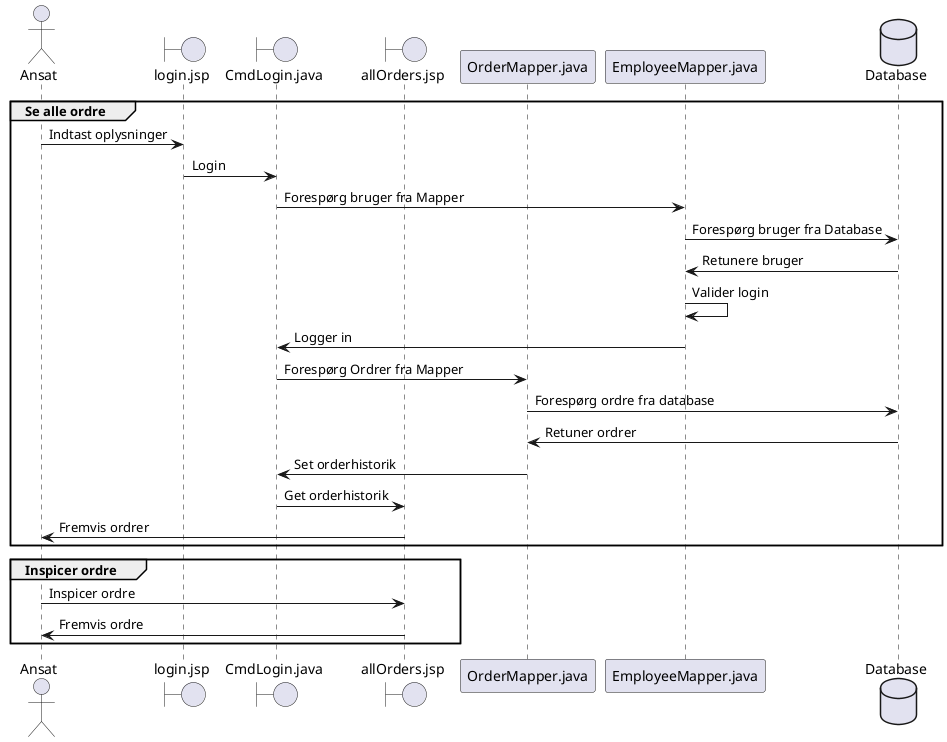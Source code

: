 @startuml

actor Ansat
boundary "login.jsp" as LI
boundary "CmdLogin.java" as CLI
boundary "allOrders.jsp" as AO
participant "OrderMapper.java" as OM
participant "EmployeeMapper.java" as EM
database "Database" as DB

group Se alle ordre
Ansat -> LI : Indtast oplysninger
LI -> CLI : Login
CLI -> EM : Forespørg bruger fra Mapper
EM -> DB : Forespørg bruger fra Database
DB -> EM : Retunere bruger
EM -> EM : Valider login
EM -> CLI : Logger in
CLI -> OM : Forespørg Ordrer fra Mapper
OM -> DB : Forespørg ordre fra database
DB -> OM : Retuner ordrer
OM -> CLI : Set orderhistorik
CLI -> AO : Get orderhistorik
AO -> Ansat : Fremvis ordrer
end

group Inspicer ordre
Ansat -> AO : Inspicer ordre
AO -> Ansat : Fremvis ordre
end

@enduml
¢